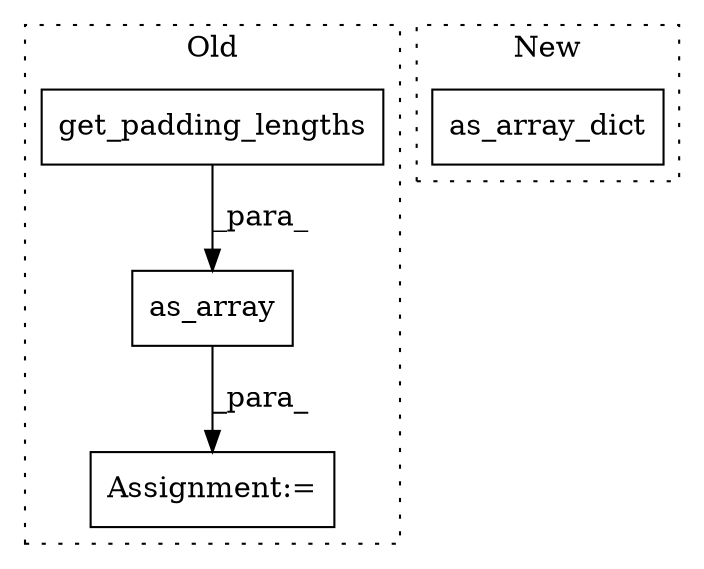 digraph G {
subgraph cluster0 {
1 [label="as_array" a="32" s="2609,2633" l="9,1" shape="box"];
3 [label="get_padding_lengths" a="32" s="2559" l="21" shape="box"];
4 [label="Assignment:=" a="7" s="2597" l="1" shape="box"];
label = "Old";
style="dotted";
}
subgraph cluster1 {
2 [label="as_array_dict" a="32" s="2565" l="15" shape="box"];
label = "New";
style="dotted";
}
1 -> 4 [label="_para_"];
3 -> 1 [label="_para_"];
}